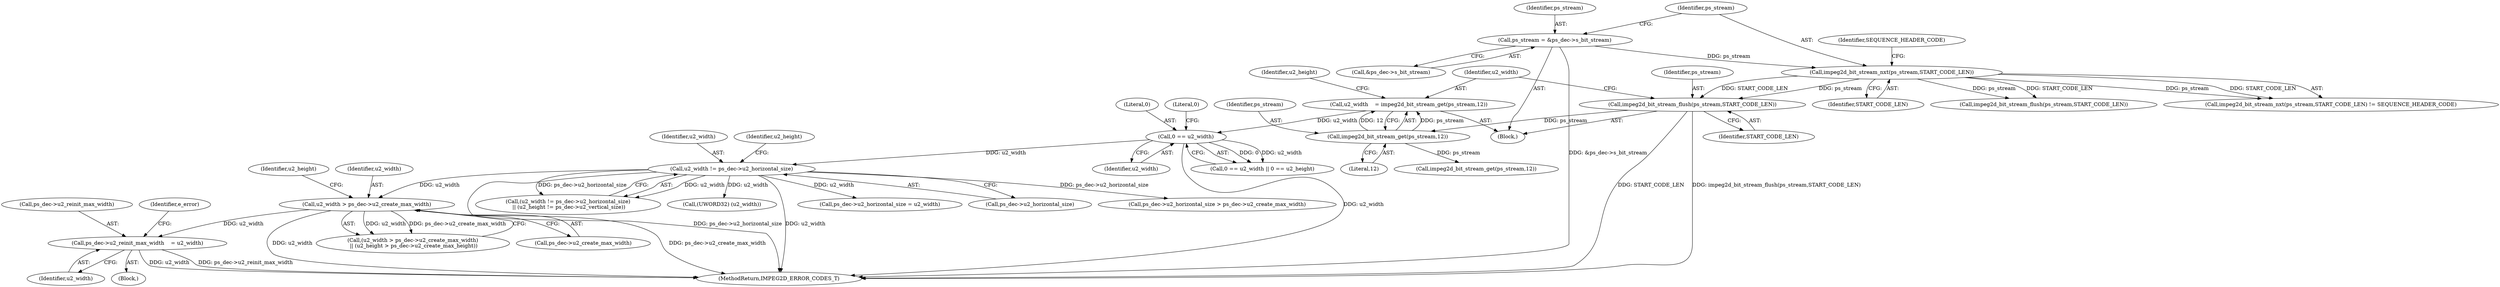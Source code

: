 digraph "0_Android_bef16671c891e16f25a7b174bc528eea109357be@pointer" {
"1000256" [label="(Call,ps_dec->u2_reinit_max_width    = u2_width)"];
"1000236" [label="(Call,u2_width > ps_dec->u2_create_max_width)"];
"1000178" [label="(Call,u2_width != ps_dec->u2_horizontal_size)"];
"1000163" [label="(Call,0 == u2_width)"];
"1000151" [label="(Call,u2_width    = impeg2d_bit_stream_get(ps_stream,12))"];
"1000153" [label="(Call,impeg2d_bit_stream_get(ps_stream,12))"];
"1000148" [label="(Call,impeg2d_bit_stream_flush(ps_stream,START_CODE_LEN))"];
"1000138" [label="(Call,impeg2d_bit_stream_nxt(ps_stream,START_CODE_LEN))"];
"1000128" [label="(Call,ps_stream = &ps_dec->s_bit_stream)"];
"1000143" [label="(Call,impeg2d_bit_stream_flush(ps_stream,START_CODE_LEN))"];
"1000177" [label="(Call,(u2_width != ps_dec->u2_horizontal_size)\n || (u2_height != ps_dec->u2_vertical_size))"];
"1000151" [label="(Call,u2_width    = impeg2d_bit_stream_get(ps_stream,12))"];
"1000137" [label="(Call,impeg2d_bit_stream_nxt(ps_stream,START_CODE_LEN) != SEQUENCE_HEADER_CODE)"];
"1000128" [label="(Call,ps_stream = &ps_dec->s_bit_stream)"];
"1000150" [label="(Identifier,START_CODE_LEN)"];
"1000141" [label="(Identifier,SEQUENCE_HEADER_CODE)"];
"1000420" [label="(MethodReturn,IMPEG2D_ERROR_CODES_T)"];
"1000184" [label="(Identifier,u2_height)"];
"1000152" [label="(Identifier,u2_width)"];
"1000155" [label="(Literal,12)"];
"1000164" [label="(Literal,0)"];
"1000257" [label="(Call,ps_dec->u2_reinit_max_width)"];
"1000140" [label="(Identifier,START_CODE_LEN)"];
"1000256" [label="(Call,ps_dec->u2_reinit_max_width    = u2_width)"];
"1000162" [label="(Call,0 == u2_width || 0 == u2_height)"];
"1000129" [label="(Identifier,ps_stream)"];
"1000217" [label="(Call,(UWORD32) (u2_width))"];
"1000138" [label="(Call,impeg2d_bit_stream_nxt(ps_stream,START_CODE_LEN))"];
"1000157" [label="(Identifier,u2_height)"];
"1000178" [label="(Call,u2_width != ps_dec->u2_horizontal_size)"];
"1000126" [label="(Block,)"];
"1000130" [label="(Call,&ps_dec->s_bit_stream)"];
"1000236" [label="(Call,u2_width > ps_dec->u2_create_max_width)"];
"1000235" [label="(Call,(u2_width > ps_dec->u2_create_max_width)\n || (u2_height > ps_dec->u2_create_max_height))"];
"1000260" [label="(Identifier,u2_width)"];
"1000139" [label="(Identifier,ps_stream)"];
"1000242" [label="(Identifier,u2_height)"];
"1000237" [label="(Identifier,u2_width)"];
"1000158" [label="(Call,impeg2d_bit_stream_get(ps_stream,12))"];
"1000196" [label="(Call,ps_dec->u2_horizontal_size = u2_width)"];
"1000148" [label="(Call,impeg2d_bit_stream_flush(ps_stream,START_CODE_LEN))"];
"1000180" [label="(Call,ps_dec->u2_horizontal_size)"];
"1000163" [label="(Call,0 == u2_width)"];
"1000238" [label="(Call,ps_dec->u2_create_max_width)"];
"1000271" [label="(Call,ps_dec->u2_horizontal_size > ps_dec->u2_create_max_width)"];
"1000153" [label="(Call,impeg2d_bit_stream_get(ps_stream,12))"];
"1000149" [label="(Identifier,ps_stream)"];
"1000154" [label="(Identifier,ps_stream)"];
"1000246" [label="(Block,)"];
"1000179" [label="(Identifier,u2_width)"];
"1000167" [label="(Literal,0)"];
"1000165" [label="(Identifier,u2_width)"];
"1000262" [label="(Identifier,e_error)"];
"1000256" -> "1000246"  [label="AST: "];
"1000256" -> "1000260"  [label="CFG: "];
"1000257" -> "1000256"  [label="AST: "];
"1000260" -> "1000256"  [label="AST: "];
"1000262" -> "1000256"  [label="CFG: "];
"1000256" -> "1000420"  [label="DDG: u2_width"];
"1000256" -> "1000420"  [label="DDG: ps_dec->u2_reinit_max_width"];
"1000236" -> "1000256"  [label="DDG: u2_width"];
"1000236" -> "1000235"  [label="AST: "];
"1000236" -> "1000238"  [label="CFG: "];
"1000237" -> "1000236"  [label="AST: "];
"1000238" -> "1000236"  [label="AST: "];
"1000242" -> "1000236"  [label="CFG: "];
"1000235" -> "1000236"  [label="CFG: "];
"1000236" -> "1000420"  [label="DDG: u2_width"];
"1000236" -> "1000420"  [label="DDG: ps_dec->u2_create_max_width"];
"1000236" -> "1000235"  [label="DDG: u2_width"];
"1000236" -> "1000235"  [label="DDG: ps_dec->u2_create_max_width"];
"1000178" -> "1000236"  [label="DDG: u2_width"];
"1000178" -> "1000177"  [label="AST: "];
"1000178" -> "1000180"  [label="CFG: "];
"1000179" -> "1000178"  [label="AST: "];
"1000180" -> "1000178"  [label="AST: "];
"1000184" -> "1000178"  [label="CFG: "];
"1000177" -> "1000178"  [label="CFG: "];
"1000178" -> "1000420"  [label="DDG: u2_width"];
"1000178" -> "1000420"  [label="DDG: ps_dec->u2_horizontal_size"];
"1000178" -> "1000177"  [label="DDG: u2_width"];
"1000178" -> "1000177"  [label="DDG: ps_dec->u2_horizontal_size"];
"1000163" -> "1000178"  [label="DDG: u2_width"];
"1000178" -> "1000196"  [label="DDG: u2_width"];
"1000178" -> "1000217"  [label="DDG: u2_width"];
"1000178" -> "1000271"  [label="DDG: ps_dec->u2_horizontal_size"];
"1000163" -> "1000162"  [label="AST: "];
"1000163" -> "1000165"  [label="CFG: "];
"1000164" -> "1000163"  [label="AST: "];
"1000165" -> "1000163"  [label="AST: "];
"1000167" -> "1000163"  [label="CFG: "];
"1000162" -> "1000163"  [label="CFG: "];
"1000163" -> "1000420"  [label="DDG: u2_width"];
"1000163" -> "1000162"  [label="DDG: 0"];
"1000163" -> "1000162"  [label="DDG: u2_width"];
"1000151" -> "1000163"  [label="DDG: u2_width"];
"1000151" -> "1000126"  [label="AST: "];
"1000151" -> "1000153"  [label="CFG: "];
"1000152" -> "1000151"  [label="AST: "];
"1000153" -> "1000151"  [label="AST: "];
"1000157" -> "1000151"  [label="CFG: "];
"1000153" -> "1000151"  [label="DDG: ps_stream"];
"1000153" -> "1000151"  [label="DDG: 12"];
"1000153" -> "1000155"  [label="CFG: "];
"1000154" -> "1000153"  [label="AST: "];
"1000155" -> "1000153"  [label="AST: "];
"1000148" -> "1000153"  [label="DDG: ps_stream"];
"1000153" -> "1000158"  [label="DDG: ps_stream"];
"1000148" -> "1000126"  [label="AST: "];
"1000148" -> "1000150"  [label="CFG: "];
"1000149" -> "1000148"  [label="AST: "];
"1000150" -> "1000148"  [label="AST: "];
"1000152" -> "1000148"  [label="CFG: "];
"1000148" -> "1000420"  [label="DDG: impeg2d_bit_stream_flush(ps_stream,START_CODE_LEN)"];
"1000148" -> "1000420"  [label="DDG: START_CODE_LEN"];
"1000138" -> "1000148"  [label="DDG: ps_stream"];
"1000138" -> "1000148"  [label="DDG: START_CODE_LEN"];
"1000138" -> "1000137"  [label="AST: "];
"1000138" -> "1000140"  [label="CFG: "];
"1000139" -> "1000138"  [label="AST: "];
"1000140" -> "1000138"  [label="AST: "];
"1000141" -> "1000138"  [label="CFG: "];
"1000138" -> "1000137"  [label="DDG: ps_stream"];
"1000138" -> "1000137"  [label="DDG: START_CODE_LEN"];
"1000128" -> "1000138"  [label="DDG: ps_stream"];
"1000138" -> "1000143"  [label="DDG: ps_stream"];
"1000138" -> "1000143"  [label="DDG: START_CODE_LEN"];
"1000128" -> "1000126"  [label="AST: "];
"1000128" -> "1000130"  [label="CFG: "];
"1000129" -> "1000128"  [label="AST: "];
"1000130" -> "1000128"  [label="AST: "];
"1000139" -> "1000128"  [label="CFG: "];
"1000128" -> "1000420"  [label="DDG: &ps_dec->s_bit_stream"];
}
